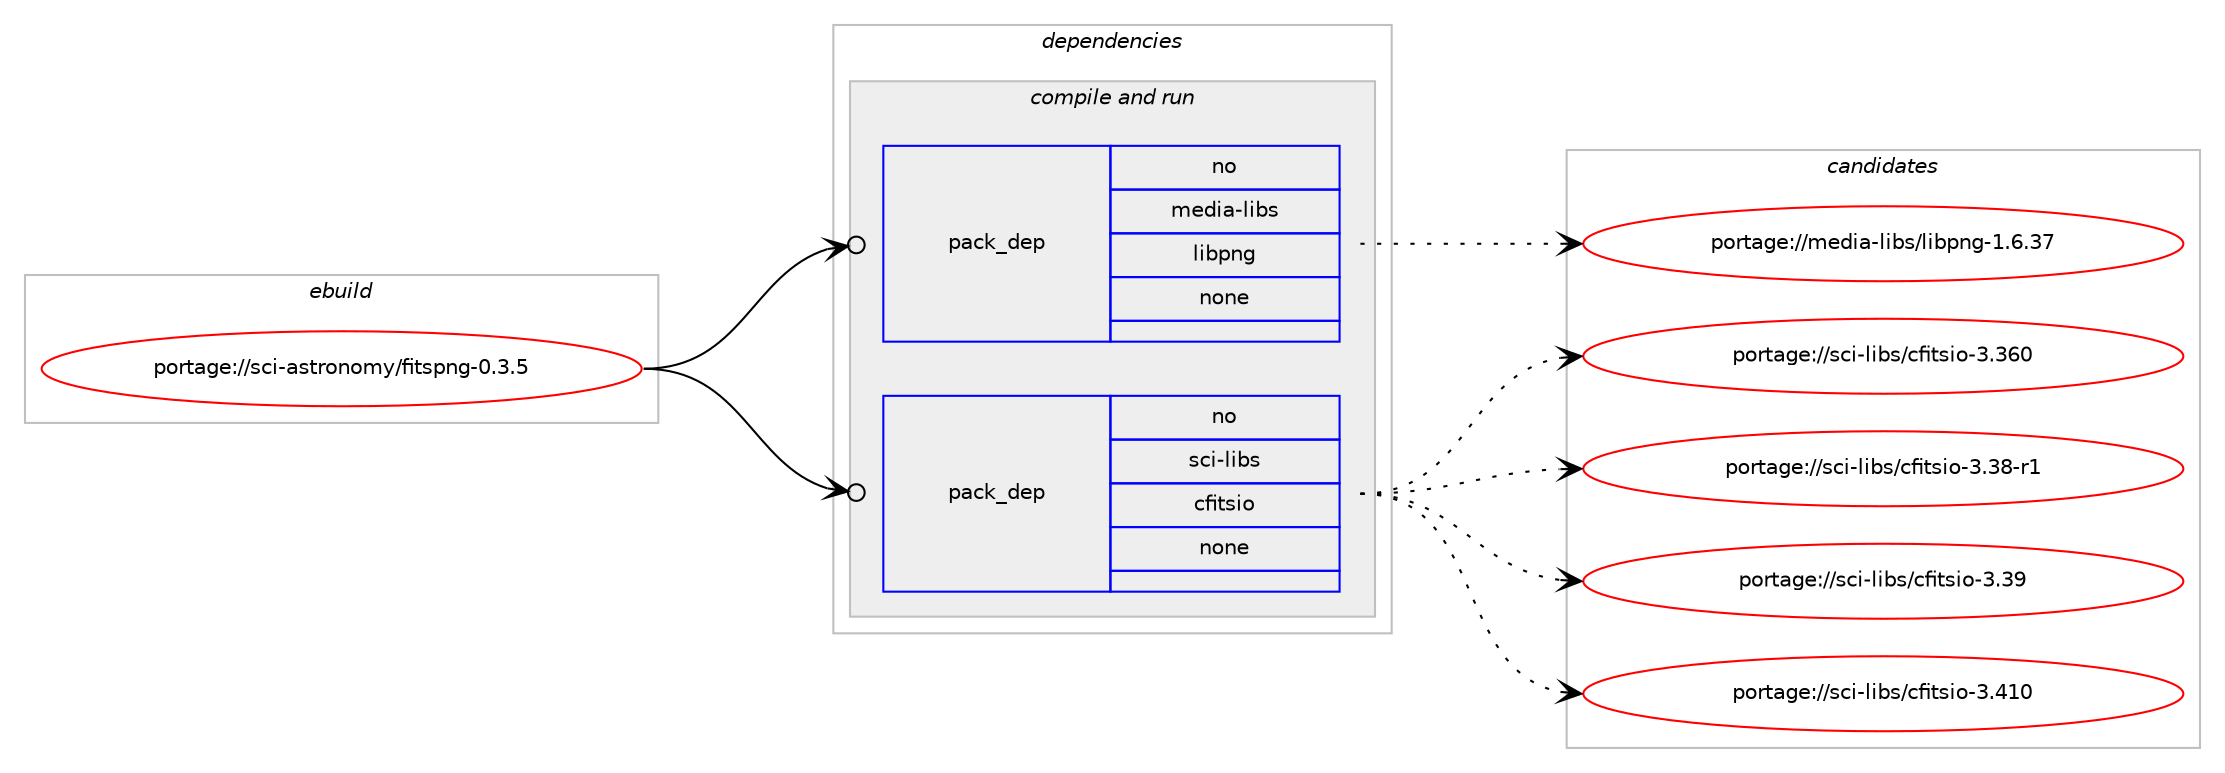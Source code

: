 digraph prolog {

# *************
# Graph options
# *************

newrank=true;
concentrate=true;
compound=true;
graph [rankdir=LR,fontname=Helvetica,fontsize=10,ranksep=1.5];#, ranksep=2.5, nodesep=0.2];
edge  [arrowhead=vee];
node  [fontname=Helvetica,fontsize=10];

# **********
# The ebuild
# **********

subgraph cluster_leftcol {
color=gray;
rank=same;
label=<<i>ebuild</i>>;
id [label="portage://sci-astronomy/fitspng-0.3.5", color=red, width=4, href="../sci-astronomy/fitspng-0.3.5.svg"];
}

# ****************
# The dependencies
# ****************

subgraph cluster_midcol {
color=gray;
label=<<i>dependencies</i>>;
subgraph cluster_compile {
fillcolor="#eeeeee";
style=filled;
label=<<i>compile</i>>;
}
subgraph cluster_compileandrun {
fillcolor="#eeeeee";
style=filled;
label=<<i>compile and run</i>>;
subgraph pack280947 {
dependency382527 [label=<<TABLE BORDER="0" CELLBORDER="1" CELLSPACING="0" CELLPADDING="4" WIDTH="220"><TR><TD ROWSPAN="6" CELLPADDING="30">pack_dep</TD></TR><TR><TD WIDTH="110">no</TD></TR><TR><TD>media-libs</TD></TR><TR><TD>libpng</TD></TR><TR><TD>none</TD></TR><TR><TD></TD></TR></TABLE>>, shape=none, color=blue];
}
id:e -> dependency382527:w [weight=20,style="solid",arrowhead="odotvee"];
subgraph pack280948 {
dependency382528 [label=<<TABLE BORDER="0" CELLBORDER="1" CELLSPACING="0" CELLPADDING="4" WIDTH="220"><TR><TD ROWSPAN="6" CELLPADDING="30">pack_dep</TD></TR><TR><TD WIDTH="110">no</TD></TR><TR><TD>sci-libs</TD></TR><TR><TD>cfitsio</TD></TR><TR><TD>none</TD></TR><TR><TD></TD></TR></TABLE>>, shape=none, color=blue];
}
id:e -> dependency382528:w [weight=20,style="solid",arrowhead="odotvee"];
}
subgraph cluster_run {
fillcolor="#eeeeee";
style=filled;
label=<<i>run</i>>;
}
}

# **************
# The candidates
# **************

subgraph cluster_choices {
rank=same;
color=gray;
label=<<i>candidates</i>>;

subgraph choice280947 {
color=black;
nodesep=1;
choiceportage109101100105974510810598115471081059811211010345494654465155 [label="portage://media-libs/libpng-1.6.37", color=red, width=4,href="../media-libs/libpng-1.6.37.svg"];
dependency382527:e -> choiceportage109101100105974510810598115471081059811211010345494654465155:w [style=dotted,weight="100"];
}
subgraph choice280948 {
color=black;
nodesep=1;
choiceportage1159910545108105981154799102105116115105111455146515448 [label="portage://sci-libs/cfitsio-3.360", color=red, width=4,href="../sci-libs/cfitsio-3.360.svg"];
choiceportage115991054510810598115479910210511611510511145514651564511449 [label="portage://sci-libs/cfitsio-3.38-r1", color=red, width=4,href="../sci-libs/cfitsio-3.38-r1.svg"];
choiceportage11599105451081059811547991021051161151051114551465157 [label="portage://sci-libs/cfitsio-3.39", color=red, width=4,href="../sci-libs/cfitsio-3.39.svg"];
choiceportage1159910545108105981154799102105116115105111455146524948 [label="portage://sci-libs/cfitsio-3.410", color=red, width=4,href="../sci-libs/cfitsio-3.410.svg"];
dependency382528:e -> choiceportage1159910545108105981154799102105116115105111455146515448:w [style=dotted,weight="100"];
dependency382528:e -> choiceportage115991054510810598115479910210511611510511145514651564511449:w [style=dotted,weight="100"];
dependency382528:e -> choiceportage11599105451081059811547991021051161151051114551465157:w [style=dotted,weight="100"];
dependency382528:e -> choiceportage1159910545108105981154799102105116115105111455146524948:w [style=dotted,weight="100"];
}
}

}
